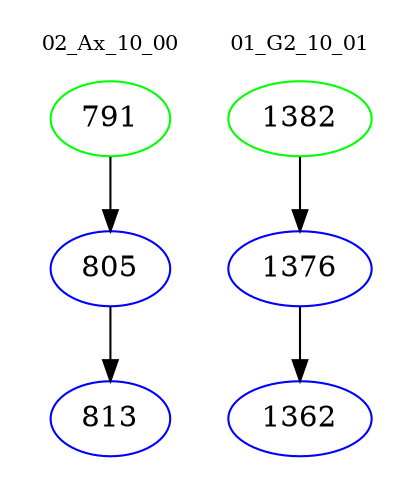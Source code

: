 digraph{
subgraph cluster_0 {
color = white
label = "02_Ax_10_00";
fontsize=10;
T0_791 [label="791", color="green"]
T0_791 -> T0_805 [color="black"]
T0_805 [label="805", color="blue"]
T0_805 -> T0_813 [color="black"]
T0_813 [label="813", color="blue"]
}
subgraph cluster_1 {
color = white
label = "01_G2_10_01";
fontsize=10;
T1_1382 [label="1382", color="green"]
T1_1382 -> T1_1376 [color="black"]
T1_1376 [label="1376", color="blue"]
T1_1376 -> T1_1362 [color="black"]
T1_1362 [label="1362", color="blue"]
}
}
